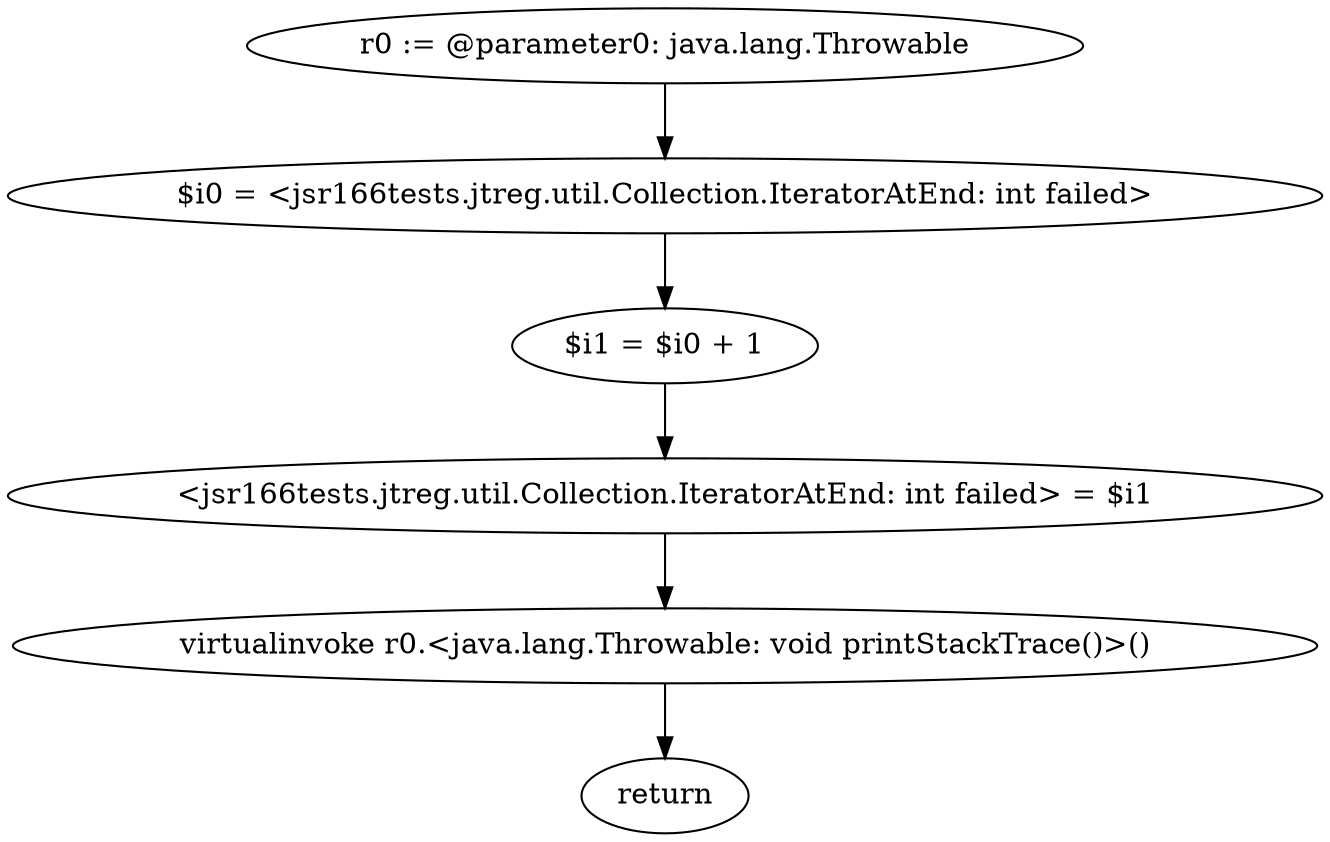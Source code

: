 digraph "unitGraph" {
    "r0 := @parameter0: java.lang.Throwable"
    "$i0 = <jsr166tests.jtreg.util.Collection.IteratorAtEnd: int failed>"
    "$i1 = $i0 + 1"
    "<jsr166tests.jtreg.util.Collection.IteratorAtEnd: int failed> = $i1"
    "virtualinvoke r0.<java.lang.Throwable: void printStackTrace()>()"
    "return"
    "r0 := @parameter0: java.lang.Throwable"->"$i0 = <jsr166tests.jtreg.util.Collection.IteratorAtEnd: int failed>";
    "$i0 = <jsr166tests.jtreg.util.Collection.IteratorAtEnd: int failed>"->"$i1 = $i0 + 1";
    "$i1 = $i0 + 1"->"<jsr166tests.jtreg.util.Collection.IteratorAtEnd: int failed> = $i1";
    "<jsr166tests.jtreg.util.Collection.IteratorAtEnd: int failed> = $i1"->"virtualinvoke r0.<java.lang.Throwable: void printStackTrace()>()";
    "virtualinvoke r0.<java.lang.Throwable: void printStackTrace()>()"->"return";
}
